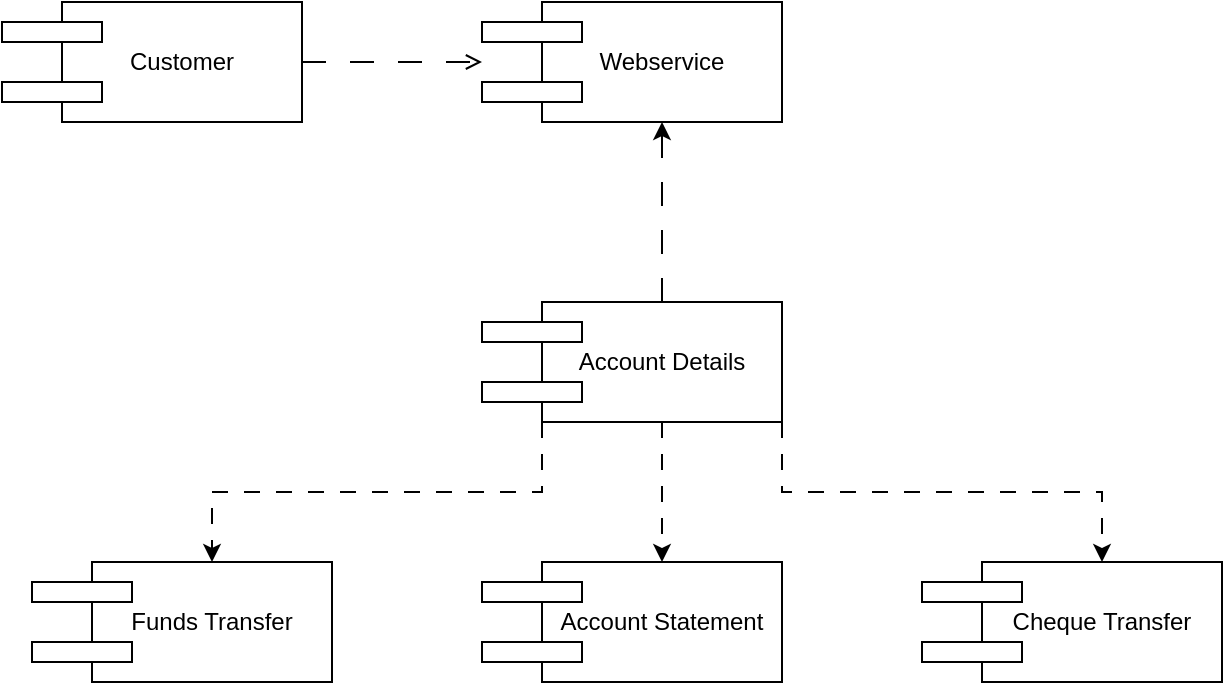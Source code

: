 <mxfile version="22.1.17" type="device">
  <diagram name="Page-1" id="DEgnWsrOqU9zyr1mZzNs">
    <mxGraphModel dx="996" dy="838" grid="1" gridSize="10" guides="1" tooltips="1" connect="1" arrows="1" fold="1" page="1" pageScale="1" pageWidth="850" pageHeight="1100" math="0" shadow="0">
      <root>
        <mxCell id="0" />
        <mxCell id="1" parent="0" />
        <mxCell id="_DjKsDOxmG9vfzkKuCnn-19" style="edgeStyle=orthogonalEdgeStyle;rounded=0;orthogonalLoop=1;jettySize=auto;html=1;exitX=1;exitY=0.5;exitDx=0;exitDy=0;dashed=1;dashPattern=12 12;endArrow=open;endFill=0;" edge="1" parent="1" source="_DjKsDOxmG9vfzkKuCnn-1">
          <mxGeometry relative="1" as="geometry">
            <mxPoint x="380" y="140" as="targetPoint" />
          </mxGeometry>
        </mxCell>
        <mxCell id="_DjKsDOxmG9vfzkKuCnn-1" value="Customer" style="rounded=0;whiteSpace=wrap;html=1;" vertex="1" parent="1">
          <mxGeometry x="170" y="110" width="120" height="60" as="geometry" />
        </mxCell>
        <mxCell id="_DjKsDOxmG9vfzkKuCnn-2" value="" style="rounded=0;whiteSpace=wrap;html=1;" vertex="1" parent="1">
          <mxGeometry x="140" y="120" width="50" height="10" as="geometry" />
        </mxCell>
        <mxCell id="_DjKsDOxmG9vfzkKuCnn-3" value="" style="rounded=0;whiteSpace=wrap;html=1;" vertex="1" parent="1">
          <mxGeometry x="140" y="150" width="50" height="10" as="geometry" />
        </mxCell>
        <mxCell id="_DjKsDOxmG9vfzkKuCnn-4" value="Webservice" style="rounded=0;whiteSpace=wrap;html=1;" vertex="1" parent="1">
          <mxGeometry x="410" y="110" width="120" height="60" as="geometry" />
        </mxCell>
        <mxCell id="_DjKsDOxmG9vfzkKuCnn-5" value="" style="rounded=0;whiteSpace=wrap;html=1;" vertex="1" parent="1">
          <mxGeometry x="380" y="120" width="50" height="10" as="geometry" />
        </mxCell>
        <mxCell id="_DjKsDOxmG9vfzkKuCnn-6" value="" style="rounded=0;whiteSpace=wrap;html=1;" vertex="1" parent="1">
          <mxGeometry x="380" y="150" width="50" height="10" as="geometry" />
        </mxCell>
        <mxCell id="_DjKsDOxmG9vfzkKuCnn-20" style="edgeStyle=orthogonalEdgeStyle;rounded=0;orthogonalLoop=1;jettySize=auto;html=1;exitX=0.5;exitY=0;exitDx=0;exitDy=0;entryX=0.5;entryY=1;entryDx=0;entryDy=0;dashed=1;dashPattern=12 12;" edge="1" parent="1" source="_DjKsDOxmG9vfzkKuCnn-7" target="_DjKsDOxmG9vfzkKuCnn-4">
          <mxGeometry relative="1" as="geometry" />
        </mxCell>
        <mxCell id="_DjKsDOxmG9vfzkKuCnn-21" style="edgeStyle=orthogonalEdgeStyle;rounded=0;orthogonalLoop=1;jettySize=auto;html=1;exitX=0.5;exitY=1;exitDx=0;exitDy=0;entryX=0.5;entryY=0;entryDx=0;entryDy=0;dashed=1;dashPattern=8 8;" edge="1" parent="1" source="_DjKsDOxmG9vfzkKuCnn-7" target="_DjKsDOxmG9vfzkKuCnn-10">
          <mxGeometry relative="1" as="geometry" />
        </mxCell>
        <mxCell id="_DjKsDOxmG9vfzkKuCnn-22" style="edgeStyle=orthogonalEdgeStyle;rounded=0;orthogonalLoop=1;jettySize=auto;html=1;exitX=0;exitY=1;exitDx=0;exitDy=0;entryX=0.5;entryY=0;entryDx=0;entryDy=0;dashed=1;dashPattern=8 8;" edge="1" parent="1" source="_DjKsDOxmG9vfzkKuCnn-7" target="_DjKsDOxmG9vfzkKuCnn-13">
          <mxGeometry relative="1" as="geometry" />
        </mxCell>
        <mxCell id="_DjKsDOxmG9vfzkKuCnn-23" style="edgeStyle=orthogonalEdgeStyle;rounded=0;orthogonalLoop=1;jettySize=auto;html=1;exitX=1;exitY=1;exitDx=0;exitDy=0;entryX=0.5;entryY=0;entryDx=0;entryDy=0;dashed=1;dashPattern=8 8;" edge="1" parent="1" source="_DjKsDOxmG9vfzkKuCnn-7" target="_DjKsDOxmG9vfzkKuCnn-16">
          <mxGeometry relative="1" as="geometry" />
        </mxCell>
        <mxCell id="_DjKsDOxmG9vfzkKuCnn-7" value="Account Details" style="rounded=0;whiteSpace=wrap;html=1;" vertex="1" parent="1">
          <mxGeometry x="410" y="260" width="120" height="60" as="geometry" />
        </mxCell>
        <mxCell id="_DjKsDOxmG9vfzkKuCnn-8" value="" style="rounded=0;whiteSpace=wrap;html=1;" vertex="1" parent="1">
          <mxGeometry x="380" y="270" width="50" height="10" as="geometry" />
        </mxCell>
        <mxCell id="_DjKsDOxmG9vfzkKuCnn-9" value="" style="rounded=0;whiteSpace=wrap;html=1;" vertex="1" parent="1">
          <mxGeometry x="380" y="300" width="50" height="10" as="geometry" />
        </mxCell>
        <mxCell id="_DjKsDOxmG9vfzkKuCnn-10" value="Account Statement" style="rounded=0;whiteSpace=wrap;html=1;" vertex="1" parent="1">
          <mxGeometry x="410" y="390" width="120" height="60" as="geometry" />
        </mxCell>
        <mxCell id="_DjKsDOxmG9vfzkKuCnn-11" value="" style="rounded=0;whiteSpace=wrap;html=1;" vertex="1" parent="1">
          <mxGeometry x="380" y="400" width="50" height="10" as="geometry" />
        </mxCell>
        <mxCell id="_DjKsDOxmG9vfzkKuCnn-12" value="" style="rounded=0;whiteSpace=wrap;html=1;" vertex="1" parent="1">
          <mxGeometry x="380" y="430" width="50" height="10" as="geometry" />
        </mxCell>
        <mxCell id="_DjKsDOxmG9vfzkKuCnn-13" value="Funds Transfer" style="rounded=0;whiteSpace=wrap;html=1;" vertex="1" parent="1">
          <mxGeometry x="185" y="390" width="120" height="60" as="geometry" />
        </mxCell>
        <mxCell id="_DjKsDOxmG9vfzkKuCnn-14" value="" style="rounded=0;whiteSpace=wrap;html=1;" vertex="1" parent="1">
          <mxGeometry x="155" y="400" width="50" height="10" as="geometry" />
        </mxCell>
        <mxCell id="_DjKsDOxmG9vfzkKuCnn-15" value="" style="rounded=0;whiteSpace=wrap;html=1;" vertex="1" parent="1">
          <mxGeometry x="155" y="430" width="50" height="10" as="geometry" />
        </mxCell>
        <mxCell id="_DjKsDOxmG9vfzkKuCnn-16" value="Cheque Transfer" style="rounded=0;whiteSpace=wrap;html=1;" vertex="1" parent="1">
          <mxGeometry x="630" y="390" width="120" height="60" as="geometry" />
        </mxCell>
        <mxCell id="_DjKsDOxmG9vfzkKuCnn-17" value="" style="rounded=0;whiteSpace=wrap;html=1;" vertex="1" parent="1">
          <mxGeometry x="600" y="400" width="50" height="10" as="geometry" />
        </mxCell>
        <mxCell id="_DjKsDOxmG9vfzkKuCnn-18" value="" style="rounded=0;whiteSpace=wrap;html=1;" vertex="1" parent="1">
          <mxGeometry x="600" y="430" width="50" height="10" as="geometry" />
        </mxCell>
      </root>
    </mxGraphModel>
  </diagram>
</mxfile>
